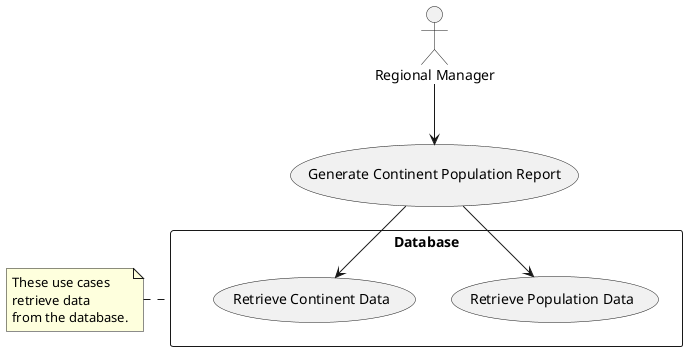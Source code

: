 @startuml Continent_Population_System

usecase UC10 as "Generate Continent Population Report"

actor "Regional Manager" as Manager

rectangle Database {
    usecase "Retrieve Population Data" as RetrievePopulationData
    usecase "Retrieve Continent Data" as RetrieveContinentData
}

Manager --> UC10
UC10 --> RetrievePopulationData
UC10 --> RetrieveContinentData


note left of Database : These use cases\nretrieve data\nfrom the database.
@enduml
